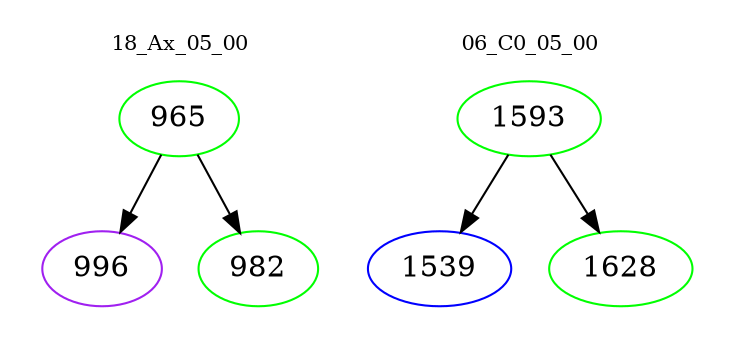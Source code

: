 digraph{
subgraph cluster_0 {
color = white
label = "18_Ax_05_00";
fontsize=10;
T0_965 [label="965", color="green"]
T0_965 -> T0_996 [color="black"]
T0_996 [label="996", color="purple"]
T0_965 -> T0_982 [color="black"]
T0_982 [label="982", color="green"]
}
subgraph cluster_1 {
color = white
label = "06_C0_05_00";
fontsize=10;
T1_1593 [label="1593", color="green"]
T1_1593 -> T1_1539 [color="black"]
T1_1539 [label="1539", color="blue"]
T1_1593 -> T1_1628 [color="black"]
T1_1628 [label="1628", color="green"]
}
}
